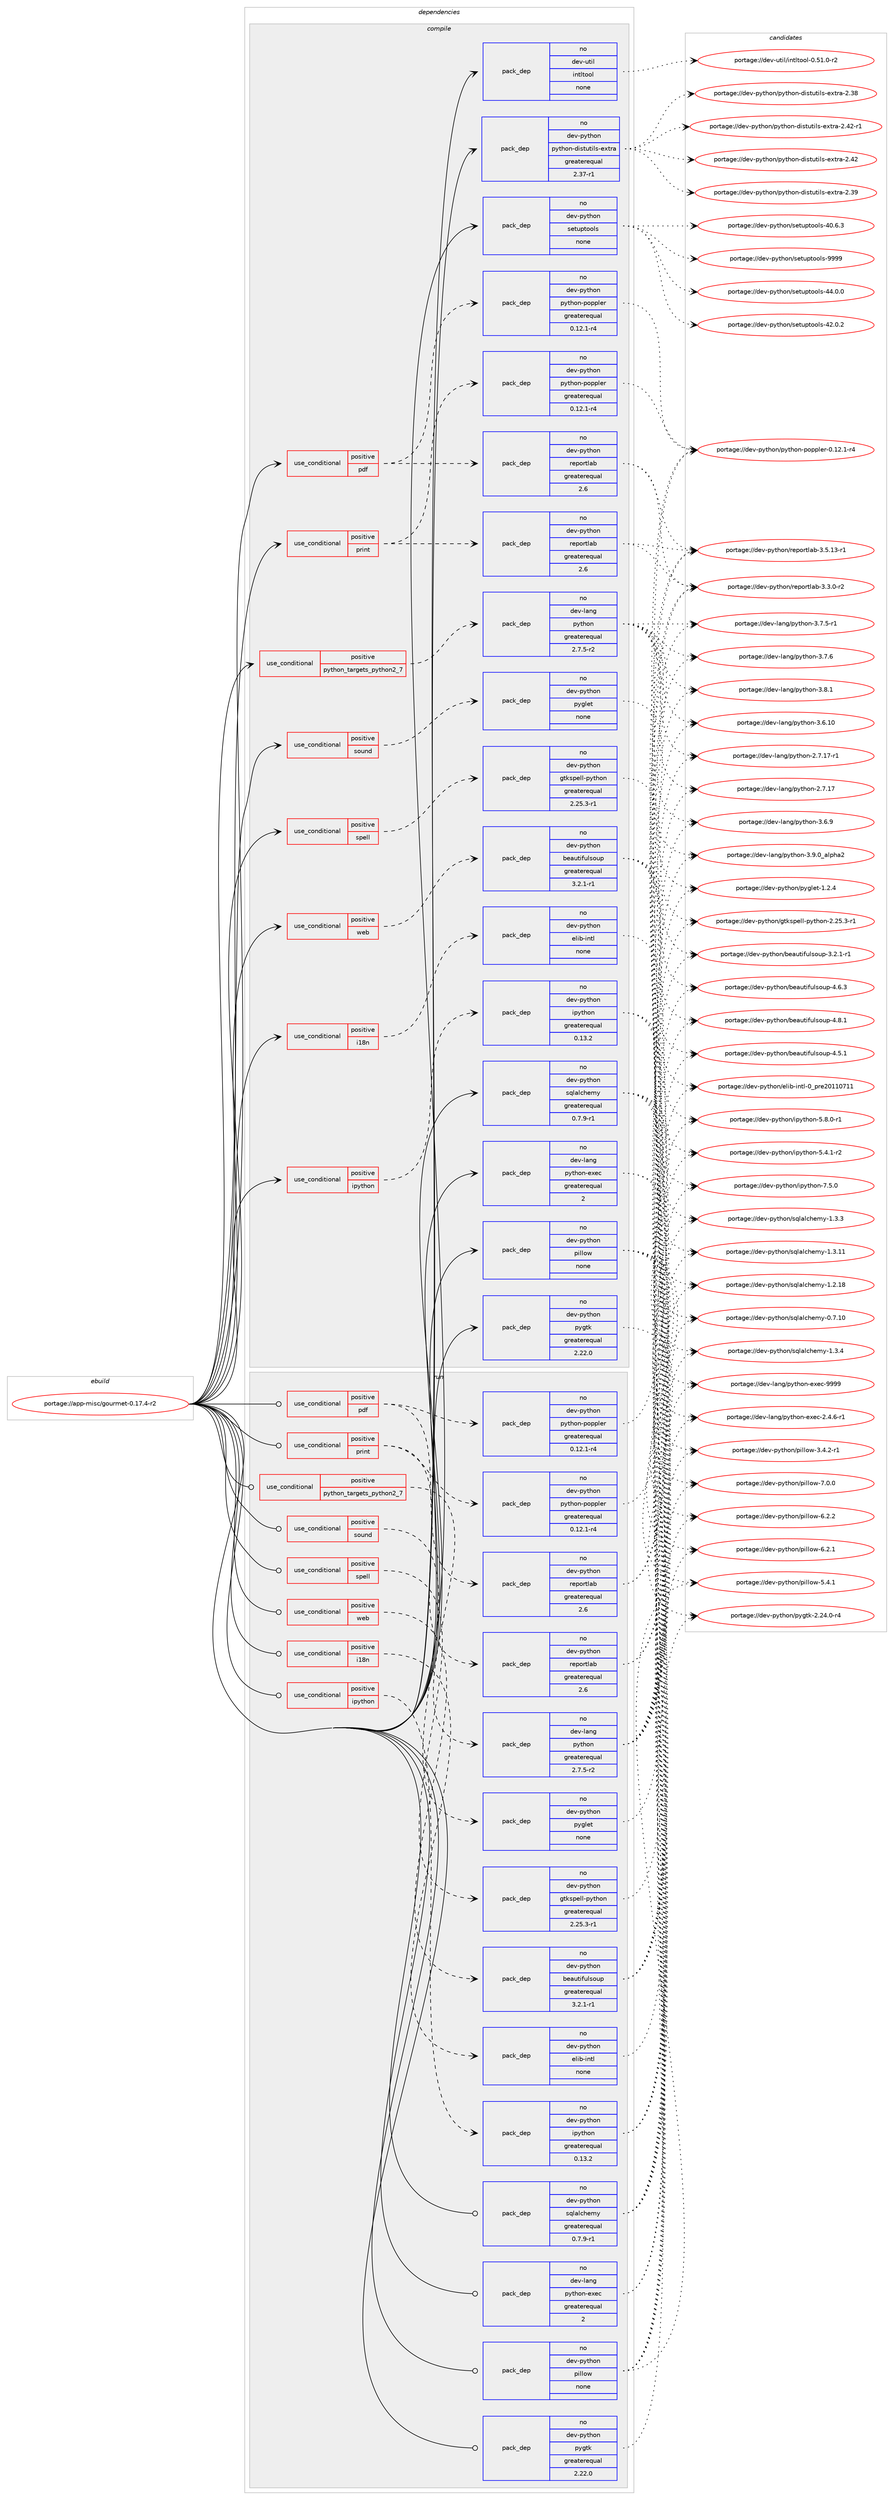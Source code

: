 digraph prolog {

# *************
# Graph options
# *************

newrank=true;
concentrate=true;
compound=true;
graph [rankdir=LR,fontname=Helvetica,fontsize=10,ranksep=1.5];#, ranksep=2.5, nodesep=0.2];
edge  [arrowhead=vee];
node  [fontname=Helvetica,fontsize=10];

# **********
# The ebuild
# **********

subgraph cluster_leftcol {
color=gray;
label=<<i>ebuild</i>>;
id [label="portage://app-misc/gourmet-0.17.4-r2", color=red, width=4, href="../app-misc/gourmet-0.17.4-r2.svg"];
}

# ****************
# The dependencies
# ****************

subgraph cluster_midcol {
color=gray;
label=<<i>dependencies</i>>;
subgraph cluster_compile {
fillcolor="#eeeeee";
style=filled;
label=<<i>compile</i>>;
subgraph cond143399 {
dependency612114 [label=<<TABLE BORDER="0" CELLBORDER="1" CELLSPACING="0" CELLPADDING="4"><TR><TD ROWSPAN="3" CELLPADDING="10">use_conditional</TD></TR><TR><TD>positive</TD></TR><TR><TD>i18n</TD></TR></TABLE>>, shape=none, color=red];
subgraph pack460522 {
dependency612115 [label=<<TABLE BORDER="0" CELLBORDER="1" CELLSPACING="0" CELLPADDING="4" WIDTH="220"><TR><TD ROWSPAN="6" CELLPADDING="30">pack_dep</TD></TR><TR><TD WIDTH="110">no</TD></TR><TR><TD>dev-python</TD></TR><TR><TD>elib-intl</TD></TR><TR><TD>none</TD></TR><TR><TD></TD></TR></TABLE>>, shape=none, color=blue];
}
dependency612114:e -> dependency612115:w [weight=20,style="dashed",arrowhead="vee"];
}
id:e -> dependency612114:w [weight=20,style="solid",arrowhead="vee"];
subgraph cond143400 {
dependency612116 [label=<<TABLE BORDER="0" CELLBORDER="1" CELLSPACING="0" CELLPADDING="4"><TR><TD ROWSPAN="3" CELLPADDING="10">use_conditional</TD></TR><TR><TD>positive</TD></TR><TR><TD>ipython</TD></TR></TABLE>>, shape=none, color=red];
subgraph pack460523 {
dependency612117 [label=<<TABLE BORDER="0" CELLBORDER="1" CELLSPACING="0" CELLPADDING="4" WIDTH="220"><TR><TD ROWSPAN="6" CELLPADDING="30">pack_dep</TD></TR><TR><TD WIDTH="110">no</TD></TR><TR><TD>dev-python</TD></TR><TR><TD>ipython</TD></TR><TR><TD>greaterequal</TD></TR><TR><TD>0.13.2</TD></TR></TABLE>>, shape=none, color=blue];
}
dependency612116:e -> dependency612117:w [weight=20,style="dashed",arrowhead="vee"];
}
id:e -> dependency612116:w [weight=20,style="solid",arrowhead="vee"];
subgraph cond143401 {
dependency612118 [label=<<TABLE BORDER="0" CELLBORDER="1" CELLSPACING="0" CELLPADDING="4"><TR><TD ROWSPAN="3" CELLPADDING="10">use_conditional</TD></TR><TR><TD>positive</TD></TR><TR><TD>pdf</TD></TR></TABLE>>, shape=none, color=red];
subgraph pack460524 {
dependency612119 [label=<<TABLE BORDER="0" CELLBORDER="1" CELLSPACING="0" CELLPADDING="4" WIDTH="220"><TR><TD ROWSPAN="6" CELLPADDING="30">pack_dep</TD></TR><TR><TD WIDTH="110">no</TD></TR><TR><TD>dev-python</TD></TR><TR><TD>reportlab</TD></TR><TR><TD>greaterequal</TD></TR><TR><TD>2.6</TD></TR></TABLE>>, shape=none, color=blue];
}
dependency612118:e -> dependency612119:w [weight=20,style="dashed",arrowhead="vee"];
subgraph pack460525 {
dependency612120 [label=<<TABLE BORDER="0" CELLBORDER="1" CELLSPACING="0" CELLPADDING="4" WIDTH="220"><TR><TD ROWSPAN="6" CELLPADDING="30">pack_dep</TD></TR><TR><TD WIDTH="110">no</TD></TR><TR><TD>dev-python</TD></TR><TR><TD>python-poppler</TD></TR><TR><TD>greaterequal</TD></TR><TR><TD>0.12.1-r4</TD></TR></TABLE>>, shape=none, color=blue];
}
dependency612118:e -> dependency612120:w [weight=20,style="dashed",arrowhead="vee"];
}
id:e -> dependency612118:w [weight=20,style="solid",arrowhead="vee"];
subgraph cond143402 {
dependency612121 [label=<<TABLE BORDER="0" CELLBORDER="1" CELLSPACING="0" CELLPADDING="4"><TR><TD ROWSPAN="3" CELLPADDING="10">use_conditional</TD></TR><TR><TD>positive</TD></TR><TR><TD>print</TD></TR></TABLE>>, shape=none, color=red];
subgraph pack460526 {
dependency612122 [label=<<TABLE BORDER="0" CELLBORDER="1" CELLSPACING="0" CELLPADDING="4" WIDTH="220"><TR><TD ROWSPAN="6" CELLPADDING="30">pack_dep</TD></TR><TR><TD WIDTH="110">no</TD></TR><TR><TD>dev-python</TD></TR><TR><TD>reportlab</TD></TR><TR><TD>greaterequal</TD></TR><TR><TD>2.6</TD></TR></TABLE>>, shape=none, color=blue];
}
dependency612121:e -> dependency612122:w [weight=20,style="dashed",arrowhead="vee"];
subgraph pack460527 {
dependency612123 [label=<<TABLE BORDER="0" CELLBORDER="1" CELLSPACING="0" CELLPADDING="4" WIDTH="220"><TR><TD ROWSPAN="6" CELLPADDING="30">pack_dep</TD></TR><TR><TD WIDTH="110">no</TD></TR><TR><TD>dev-python</TD></TR><TR><TD>python-poppler</TD></TR><TR><TD>greaterequal</TD></TR><TR><TD>0.12.1-r4</TD></TR></TABLE>>, shape=none, color=blue];
}
dependency612121:e -> dependency612123:w [weight=20,style="dashed",arrowhead="vee"];
}
id:e -> dependency612121:w [weight=20,style="solid",arrowhead="vee"];
subgraph cond143403 {
dependency612124 [label=<<TABLE BORDER="0" CELLBORDER="1" CELLSPACING="0" CELLPADDING="4"><TR><TD ROWSPAN="3" CELLPADDING="10">use_conditional</TD></TR><TR><TD>positive</TD></TR><TR><TD>python_targets_python2_7</TD></TR></TABLE>>, shape=none, color=red];
subgraph pack460528 {
dependency612125 [label=<<TABLE BORDER="0" CELLBORDER="1" CELLSPACING="0" CELLPADDING="4" WIDTH="220"><TR><TD ROWSPAN="6" CELLPADDING="30">pack_dep</TD></TR><TR><TD WIDTH="110">no</TD></TR><TR><TD>dev-lang</TD></TR><TR><TD>python</TD></TR><TR><TD>greaterequal</TD></TR><TR><TD>2.7.5-r2</TD></TR></TABLE>>, shape=none, color=blue];
}
dependency612124:e -> dependency612125:w [weight=20,style="dashed",arrowhead="vee"];
}
id:e -> dependency612124:w [weight=20,style="solid",arrowhead="vee"];
subgraph cond143404 {
dependency612126 [label=<<TABLE BORDER="0" CELLBORDER="1" CELLSPACING="0" CELLPADDING="4"><TR><TD ROWSPAN="3" CELLPADDING="10">use_conditional</TD></TR><TR><TD>positive</TD></TR><TR><TD>sound</TD></TR></TABLE>>, shape=none, color=red];
subgraph pack460529 {
dependency612127 [label=<<TABLE BORDER="0" CELLBORDER="1" CELLSPACING="0" CELLPADDING="4" WIDTH="220"><TR><TD ROWSPAN="6" CELLPADDING="30">pack_dep</TD></TR><TR><TD WIDTH="110">no</TD></TR><TR><TD>dev-python</TD></TR><TR><TD>pyglet</TD></TR><TR><TD>none</TD></TR><TR><TD></TD></TR></TABLE>>, shape=none, color=blue];
}
dependency612126:e -> dependency612127:w [weight=20,style="dashed",arrowhead="vee"];
}
id:e -> dependency612126:w [weight=20,style="solid",arrowhead="vee"];
subgraph cond143405 {
dependency612128 [label=<<TABLE BORDER="0" CELLBORDER="1" CELLSPACING="0" CELLPADDING="4"><TR><TD ROWSPAN="3" CELLPADDING="10">use_conditional</TD></TR><TR><TD>positive</TD></TR><TR><TD>spell</TD></TR></TABLE>>, shape=none, color=red];
subgraph pack460530 {
dependency612129 [label=<<TABLE BORDER="0" CELLBORDER="1" CELLSPACING="0" CELLPADDING="4" WIDTH="220"><TR><TD ROWSPAN="6" CELLPADDING="30">pack_dep</TD></TR><TR><TD WIDTH="110">no</TD></TR><TR><TD>dev-python</TD></TR><TR><TD>gtkspell-python</TD></TR><TR><TD>greaterequal</TD></TR><TR><TD>2.25.3-r1</TD></TR></TABLE>>, shape=none, color=blue];
}
dependency612128:e -> dependency612129:w [weight=20,style="dashed",arrowhead="vee"];
}
id:e -> dependency612128:w [weight=20,style="solid",arrowhead="vee"];
subgraph cond143406 {
dependency612130 [label=<<TABLE BORDER="0" CELLBORDER="1" CELLSPACING="0" CELLPADDING="4"><TR><TD ROWSPAN="3" CELLPADDING="10">use_conditional</TD></TR><TR><TD>positive</TD></TR><TR><TD>web</TD></TR></TABLE>>, shape=none, color=red];
subgraph pack460531 {
dependency612131 [label=<<TABLE BORDER="0" CELLBORDER="1" CELLSPACING="0" CELLPADDING="4" WIDTH="220"><TR><TD ROWSPAN="6" CELLPADDING="30">pack_dep</TD></TR><TR><TD WIDTH="110">no</TD></TR><TR><TD>dev-python</TD></TR><TR><TD>beautifulsoup</TD></TR><TR><TD>greaterequal</TD></TR><TR><TD>3.2.1-r1</TD></TR></TABLE>>, shape=none, color=blue];
}
dependency612130:e -> dependency612131:w [weight=20,style="dashed",arrowhead="vee"];
}
id:e -> dependency612130:w [weight=20,style="solid",arrowhead="vee"];
subgraph pack460532 {
dependency612132 [label=<<TABLE BORDER="0" CELLBORDER="1" CELLSPACING="0" CELLPADDING="4" WIDTH="220"><TR><TD ROWSPAN="6" CELLPADDING="30">pack_dep</TD></TR><TR><TD WIDTH="110">no</TD></TR><TR><TD>dev-lang</TD></TR><TR><TD>python-exec</TD></TR><TR><TD>greaterequal</TD></TR><TR><TD>2</TD></TR></TABLE>>, shape=none, color=blue];
}
id:e -> dependency612132:w [weight=20,style="solid",arrowhead="vee"];
subgraph pack460533 {
dependency612133 [label=<<TABLE BORDER="0" CELLBORDER="1" CELLSPACING="0" CELLPADDING="4" WIDTH="220"><TR><TD ROWSPAN="6" CELLPADDING="30">pack_dep</TD></TR><TR><TD WIDTH="110">no</TD></TR><TR><TD>dev-python</TD></TR><TR><TD>pillow</TD></TR><TR><TD>none</TD></TR><TR><TD></TD></TR></TABLE>>, shape=none, color=blue];
}
id:e -> dependency612133:w [weight=20,style="solid",arrowhead="vee"];
subgraph pack460534 {
dependency612134 [label=<<TABLE BORDER="0" CELLBORDER="1" CELLSPACING="0" CELLPADDING="4" WIDTH="220"><TR><TD ROWSPAN="6" CELLPADDING="30">pack_dep</TD></TR><TR><TD WIDTH="110">no</TD></TR><TR><TD>dev-python</TD></TR><TR><TD>pygtk</TD></TR><TR><TD>greaterequal</TD></TR><TR><TD>2.22.0</TD></TR></TABLE>>, shape=none, color=blue];
}
id:e -> dependency612134:w [weight=20,style="solid",arrowhead="vee"];
subgraph pack460535 {
dependency612135 [label=<<TABLE BORDER="0" CELLBORDER="1" CELLSPACING="0" CELLPADDING="4" WIDTH="220"><TR><TD ROWSPAN="6" CELLPADDING="30">pack_dep</TD></TR><TR><TD WIDTH="110">no</TD></TR><TR><TD>dev-python</TD></TR><TR><TD>python-distutils-extra</TD></TR><TR><TD>greaterequal</TD></TR><TR><TD>2.37-r1</TD></TR></TABLE>>, shape=none, color=blue];
}
id:e -> dependency612135:w [weight=20,style="solid",arrowhead="vee"];
subgraph pack460536 {
dependency612136 [label=<<TABLE BORDER="0" CELLBORDER="1" CELLSPACING="0" CELLPADDING="4" WIDTH="220"><TR><TD ROWSPAN="6" CELLPADDING="30">pack_dep</TD></TR><TR><TD WIDTH="110">no</TD></TR><TR><TD>dev-python</TD></TR><TR><TD>setuptools</TD></TR><TR><TD>none</TD></TR><TR><TD></TD></TR></TABLE>>, shape=none, color=blue];
}
id:e -> dependency612136:w [weight=20,style="solid",arrowhead="vee"];
subgraph pack460537 {
dependency612137 [label=<<TABLE BORDER="0" CELLBORDER="1" CELLSPACING="0" CELLPADDING="4" WIDTH="220"><TR><TD ROWSPAN="6" CELLPADDING="30">pack_dep</TD></TR><TR><TD WIDTH="110">no</TD></TR><TR><TD>dev-python</TD></TR><TR><TD>sqlalchemy</TD></TR><TR><TD>greaterequal</TD></TR><TR><TD>0.7.9-r1</TD></TR></TABLE>>, shape=none, color=blue];
}
id:e -> dependency612137:w [weight=20,style="solid",arrowhead="vee"];
subgraph pack460538 {
dependency612138 [label=<<TABLE BORDER="0" CELLBORDER="1" CELLSPACING="0" CELLPADDING="4" WIDTH="220"><TR><TD ROWSPAN="6" CELLPADDING="30">pack_dep</TD></TR><TR><TD WIDTH="110">no</TD></TR><TR><TD>dev-util</TD></TR><TR><TD>intltool</TD></TR><TR><TD>none</TD></TR><TR><TD></TD></TR></TABLE>>, shape=none, color=blue];
}
id:e -> dependency612138:w [weight=20,style="solid",arrowhead="vee"];
}
subgraph cluster_compileandrun {
fillcolor="#eeeeee";
style=filled;
label=<<i>compile and run</i>>;
}
subgraph cluster_run {
fillcolor="#eeeeee";
style=filled;
label=<<i>run</i>>;
subgraph cond143407 {
dependency612139 [label=<<TABLE BORDER="0" CELLBORDER="1" CELLSPACING="0" CELLPADDING="4"><TR><TD ROWSPAN="3" CELLPADDING="10">use_conditional</TD></TR><TR><TD>positive</TD></TR><TR><TD>i18n</TD></TR></TABLE>>, shape=none, color=red];
subgraph pack460539 {
dependency612140 [label=<<TABLE BORDER="0" CELLBORDER="1" CELLSPACING="0" CELLPADDING="4" WIDTH="220"><TR><TD ROWSPAN="6" CELLPADDING="30">pack_dep</TD></TR><TR><TD WIDTH="110">no</TD></TR><TR><TD>dev-python</TD></TR><TR><TD>elib-intl</TD></TR><TR><TD>none</TD></TR><TR><TD></TD></TR></TABLE>>, shape=none, color=blue];
}
dependency612139:e -> dependency612140:w [weight=20,style="dashed",arrowhead="vee"];
}
id:e -> dependency612139:w [weight=20,style="solid",arrowhead="odot"];
subgraph cond143408 {
dependency612141 [label=<<TABLE BORDER="0" CELLBORDER="1" CELLSPACING="0" CELLPADDING="4"><TR><TD ROWSPAN="3" CELLPADDING="10">use_conditional</TD></TR><TR><TD>positive</TD></TR><TR><TD>ipython</TD></TR></TABLE>>, shape=none, color=red];
subgraph pack460540 {
dependency612142 [label=<<TABLE BORDER="0" CELLBORDER="1" CELLSPACING="0" CELLPADDING="4" WIDTH="220"><TR><TD ROWSPAN="6" CELLPADDING="30">pack_dep</TD></TR><TR><TD WIDTH="110">no</TD></TR><TR><TD>dev-python</TD></TR><TR><TD>ipython</TD></TR><TR><TD>greaterequal</TD></TR><TR><TD>0.13.2</TD></TR></TABLE>>, shape=none, color=blue];
}
dependency612141:e -> dependency612142:w [weight=20,style="dashed",arrowhead="vee"];
}
id:e -> dependency612141:w [weight=20,style="solid",arrowhead="odot"];
subgraph cond143409 {
dependency612143 [label=<<TABLE BORDER="0" CELLBORDER="1" CELLSPACING="0" CELLPADDING="4"><TR><TD ROWSPAN="3" CELLPADDING="10">use_conditional</TD></TR><TR><TD>positive</TD></TR><TR><TD>pdf</TD></TR></TABLE>>, shape=none, color=red];
subgraph pack460541 {
dependency612144 [label=<<TABLE BORDER="0" CELLBORDER="1" CELLSPACING="0" CELLPADDING="4" WIDTH="220"><TR><TD ROWSPAN="6" CELLPADDING="30">pack_dep</TD></TR><TR><TD WIDTH="110">no</TD></TR><TR><TD>dev-python</TD></TR><TR><TD>reportlab</TD></TR><TR><TD>greaterequal</TD></TR><TR><TD>2.6</TD></TR></TABLE>>, shape=none, color=blue];
}
dependency612143:e -> dependency612144:w [weight=20,style="dashed",arrowhead="vee"];
subgraph pack460542 {
dependency612145 [label=<<TABLE BORDER="0" CELLBORDER="1" CELLSPACING="0" CELLPADDING="4" WIDTH="220"><TR><TD ROWSPAN="6" CELLPADDING="30">pack_dep</TD></TR><TR><TD WIDTH="110">no</TD></TR><TR><TD>dev-python</TD></TR><TR><TD>python-poppler</TD></TR><TR><TD>greaterequal</TD></TR><TR><TD>0.12.1-r4</TD></TR></TABLE>>, shape=none, color=blue];
}
dependency612143:e -> dependency612145:w [weight=20,style="dashed",arrowhead="vee"];
}
id:e -> dependency612143:w [weight=20,style="solid",arrowhead="odot"];
subgraph cond143410 {
dependency612146 [label=<<TABLE BORDER="0" CELLBORDER="1" CELLSPACING="0" CELLPADDING="4"><TR><TD ROWSPAN="3" CELLPADDING="10">use_conditional</TD></TR><TR><TD>positive</TD></TR><TR><TD>print</TD></TR></TABLE>>, shape=none, color=red];
subgraph pack460543 {
dependency612147 [label=<<TABLE BORDER="0" CELLBORDER="1" CELLSPACING="0" CELLPADDING="4" WIDTH="220"><TR><TD ROWSPAN="6" CELLPADDING="30">pack_dep</TD></TR><TR><TD WIDTH="110">no</TD></TR><TR><TD>dev-python</TD></TR><TR><TD>reportlab</TD></TR><TR><TD>greaterequal</TD></TR><TR><TD>2.6</TD></TR></TABLE>>, shape=none, color=blue];
}
dependency612146:e -> dependency612147:w [weight=20,style="dashed",arrowhead="vee"];
subgraph pack460544 {
dependency612148 [label=<<TABLE BORDER="0" CELLBORDER="1" CELLSPACING="0" CELLPADDING="4" WIDTH="220"><TR><TD ROWSPAN="6" CELLPADDING="30">pack_dep</TD></TR><TR><TD WIDTH="110">no</TD></TR><TR><TD>dev-python</TD></TR><TR><TD>python-poppler</TD></TR><TR><TD>greaterequal</TD></TR><TR><TD>0.12.1-r4</TD></TR></TABLE>>, shape=none, color=blue];
}
dependency612146:e -> dependency612148:w [weight=20,style="dashed",arrowhead="vee"];
}
id:e -> dependency612146:w [weight=20,style="solid",arrowhead="odot"];
subgraph cond143411 {
dependency612149 [label=<<TABLE BORDER="0" CELLBORDER="1" CELLSPACING="0" CELLPADDING="4"><TR><TD ROWSPAN="3" CELLPADDING="10">use_conditional</TD></TR><TR><TD>positive</TD></TR><TR><TD>python_targets_python2_7</TD></TR></TABLE>>, shape=none, color=red];
subgraph pack460545 {
dependency612150 [label=<<TABLE BORDER="0" CELLBORDER="1" CELLSPACING="0" CELLPADDING="4" WIDTH="220"><TR><TD ROWSPAN="6" CELLPADDING="30">pack_dep</TD></TR><TR><TD WIDTH="110">no</TD></TR><TR><TD>dev-lang</TD></TR><TR><TD>python</TD></TR><TR><TD>greaterequal</TD></TR><TR><TD>2.7.5-r2</TD></TR></TABLE>>, shape=none, color=blue];
}
dependency612149:e -> dependency612150:w [weight=20,style="dashed",arrowhead="vee"];
}
id:e -> dependency612149:w [weight=20,style="solid",arrowhead="odot"];
subgraph cond143412 {
dependency612151 [label=<<TABLE BORDER="0" CELLBORDER="1" CELLSPACING="0" CELLPADDING="4"><TR><TD ROWSPAN="3" CELLPADDING="10">use_conditional</TD></TR><TR><TD>positive</TD></TR><TR><TD>sound</TD></TR></TABLE>>, shape=none, color=red];
subgraph pack460546 {
dependency612152 [label=<<TABLE BORDER="0" CELLBORDER="1" CELLSPACING="0" CELLPADDING="4" WIDTH="220"><TR><TD ROWSPAN="6" CELLPADDING="30">pack_dep</TD></TR><TR><TD WIDTH="110">no</TD></TR><TR><TD>dev-python</TD></TR><TR><TD>pyglet</TD></TR><TR><TD>none</TD></TR><TR><TD></TD></TR></TABLE>>, shape=none, color=blue];
}
dependency612151:e -> dependency612152:w [weight=20,style="dashed",arrowhead="vee"];
}
id:e -> dependency612151:w [weight=20,style="solid",arrowhead="odot"];
subgraph cond143413 {
dependency612153 [label=<<TABLE BORDER="0" CELLBORDER="1" CELLSPACING="0" CELLPADDING="4"><TR><TD ROWSPAN="3" CELLPADDING="10">use_conditional</TD></TR><TR><TD>positive</TD></TR><TR><TD>spell</TD></TR></TABLE>>, shape=none, color=red];
subgraph pack460547 {
dependency612154 [label=<<TABLE BORDER="0" CELLBORDER="1" CELLSPACING="0" CELLPADDING="4" WIDTH="220"><TR><TD ROWSPAN="6" CELLPADDING="30">pack_dep</TD></TR><TR><TD WIDTH="110">no</TD></TR><TR><TD>dev-python</TD></TR><TR><TD>gtkspell-python</TD></TR><TR><TD>greaterequal</TD></TR><TR><TD>2.25.3-r1</TD></TR></TABLE>>, shape=none, color=blue];
}
dependency612153:e -> dependency612154:w [weight=20,style="dashed",arrowhead="vee"];
}
id:e -> dependency612153:w [weight=20,style="solid",arrowhead="odot"];
subgraph cond143414 {
dependency612155 [label=<<TABLE BORDER="0" CELLBORDER="1" CELLSPACING="0" CELLPADDING="4"><TR><TD ROWSPAN="3" CELLPADDING="10">use_conditional</TD></TR><TR><TD>positive</TD></TR><TR><TD>web</TD></TR></TABLE>>, shape=none, color=red];
subgraph pack460548 {
dependency612156 [label=<<TABLE BORDER="0" CELLBORDER="1" CELLSPACING="0" CELLPADDING="4" WIDTH="220"><TR><TD ROWSPAN="6" CELLPADDING="30">pack_dep</TD></TR><TR><TD WIDTH="110">no</TD></TR><TR><TD>dev-python</TD></TR><TR><TD>beautifulsoup</TD></TR><TR><TD>greaterequal</TD></TR><TR><TD>3.2.1-r1</TD></TR></TABLE>>, shape=none, color=blue];
}
dependency612155:e -> dependency612156:w [weight=20,style="dashed",arrowhead="vee"];
}
id:e -> dependency612155:w [weight=20,style="solid",arrowhead="odot"];
subgraph pack460549 {
dependency612157 [label=<<TABLE BORDER="0" CELLBORDER="1" CELLSPACING="0" CELLPADDING="4" WIDTH="220"><TR><TD ROWSPAN="6" CELLPADDING="30">pack_dep</TD></TR><TR><TD WIDTH="110">no</TD></TR><TR><TD>dev-lang</TD></TR><TR><TD>python-exec</TD></TR><TR><TD>greaterequal</TD></TR><TR><TD>2</TD></TR></TABLE>>, shape=none, color=blue];
}
id:e -> dependency612157:w [weight=20,style="solid",arrowhead="odot"];
subgraph pack460550 {
dependency612158 [label=<<TABLE BORDER="0" CELLBORDER="1" CELLSPACING="0" CELLPADDING="4" WIDTH="220"><TR><TD ROWSPAN="6" CELLPADDING="30">pack_dep</TD></TR><TR><TD WIDTH="110">no</TD></TR><TR><TD>dev-python</TD></TR><TR><TD>pillow</TD></TR><TR><TD>none</TD></TR><TR><TD></TD></TR></TABLE>>, shape=none, color=blue];
}
id:e -> dependency612158:w [weight=20,style="solid",arrowhead="odot"];
subgraph pack460551 {
dependency612159 [label=<<TABLE BORDER="0" CELLBORDER="1" CELLSPACING="0" CELLPADDING="4" WIDTH="220"><TR><TD ROWSPAN="6" CELLPADDING="30">pack_dep</TD></TR><TR><TD WIDTH="110">no</TD></TR><TR><TD>dev-python</TD></TR><TR><TD>pygtk</TD></TR><TR><TD>greaterequal</TD></TR><TR><TD>2.22.0</TD></TR></TABLE>>, shape=none, color=blue];
}
id:e -> dependency612159:w [weight=20,style="solid",arrowhead="odot"];
subgraph pack460552 {
dependency612160 [label=<<TABLE BORDER="0" CELLBORDER="1" CELLSPACING="0" CELLPADDING="4" WIDTH="220"><TR><TD ROWSPAN="6" CELLPADDING="30">pack_dep</TD></TR><TR><TD WIDTH="110">no</TD></TR><TR><TD>dev-python</TD></TR><TR><TD>sqlalchemy</TD></TR><TR><TD>greaterequal</TD></TR><TR><TD>0.7.9-r1</TD></TR></TABLE>>, shape=none, color=blue];
}
id:e -> dependency612160:w [weight=20,style="solid",arrowhead="odot"];
}
}

# **************
# The candidates
# **************

subgraph cluster_choices {
rank=same;
color=gray;
label=<<i>candidates</i>>;

subgraph choice460522 {
color=black;
nodesep=1;
choice100101118451121211161041111104710110810598451051101161084548951121141015048494948554949 [label="portage://dev-python/elib-intl-0_pre20110711", color=red, width=4,href="../dev-python/elib-intl-0_pre20110711.svg"];
dependency612115:e -> choice100101118451121211161041111104710110810598451051101161084548951121141015048494948554949:w [style=dotted,weight="100"];
}
subgraph choice460523 {
color=black;
nodesep=1;
choice1001011184511212111610411111047105112121116104111110455546534648 [label="portage://dev-python/ipython-7.5.0", color=red, width=4,href="../dev-python/ipython-7.5.0.svg"];
choice10010111845112121116104111110471051121211161041111104553465646484511449 [label="portage://dev-python/ipython-5.8.0-r1", color=red, width=4,href="../dev-python/ipython-5.8.0-r1.svg"];
choice10010111845112121116104111110471051121211161041111104553465246494511450 [label="portage://dev-python/ipython-5.4.1-r2", color=red, width=4,href="../dev-python/ipython-5.4.1-r2.svg"];
dependency612117:e -> choice1001011184511212111610411111047105112121116104111110455546534648:w [style=dotted,weight="100"];
dependency612117:e -> choice10010111845112121116104111110471051121211161041111104553465646484511449:w [style=dotted,weight="100"];
dependency612117:e -> choice10010111845112121116104111110471051121211161041111104553465246494511450:w [style=dotted,weight="100"];
}
subgraph choice460524 {
color=black;
nodesep=1;
choice10010111845112121116104111110471141011121111141161089798455146534649514511449 [label="portage://dev-python/reportlab-3.5.13-r1", color=red, width=4,href="../dev-python/reportlab-3.5.13-r1.svg"];
choice100101118451121211161041111104711410111211111411610897984551465146484511450 [label="portage://dev-python/reportlab-3.3.0-r2", color=red, width=4,href="../dev-python/reportlab-3.3.0-r2.svg"];
dependency612119:e -> choice10010111845112121116104111110471141011121111141161089798455146534649514511449:w [style=dotted,weight="100"];
dependency612119:e -> choice100101118451121211161041111104711410111211111411610897984551465146484511450:w [style=dotted,weight="100"];
}
subgraph choice460525 {
color=black;
nodesep=1;
choice100101118451121211161041111104711212111610411111045112111112112108101114454846495046494511452 [label="portage://dev-python/python-poppler-0.12.1-r4", color=red, width=4,href="../dev-python/python-poppler-0.12.1-r4.svg"];
dependency612120:e -> choice100101118451121211161041111104711212111610411111045112111112112108101114454846495046494511452:w [style=dotted,weight="100"];
}
subgraph choice460526 {
color=black;
nodesep=1;
choice10010111845112121116104111110471141011121111141161089798455146534649514511449 [label="portage://dev-python/reportlab-3.5.13-r1", color=red, width=4,href="../dev-python/reportlab-3.5.13-r1.svg"];
choice100101118451121211161041111104711410111211111411610897984551465146484511450 [label="portage://dev-python/reportlab-3.3.0-r2", color=red, width=4,href="../dev-python/reportlab-3.3.0-r2.svg"];
dependency612122:e -> choice10010111845112121116104111110471141011121111141161089798455146534649514511449:w [style=dotted,weight="100"];
dependency612122:e -> choice100101118451121211161041111104711410111211111411610897984551465146484511450:w [style=dotted,weight="100"];
}
subgraph choice460527 {
color=black;
nodesep=1;
choice100101118451121211161041111104711212111610411111045112111112112108101114454846495046494511452 [label="portage://dev-python/python-poppler-0.12.1-r4", color=red, width=4,href="../dev-python/python-poppler-0.12.1-r4.svg"];
dependency612123:e -> choice100101118451121211161041111104711212111610411111045112111112112108101114454846495046494511452:w [style=dotted,weight="100"];
}
subgraph choice460528 {
color=black;
nodesep=1;
choice10010111845108971101034711212111610411111045514657464895971081121049750 [label="portage://dev-lang/python-3.9.0_alpha2", color=red, width=4,href="../dev-lang/python-3.9.0_alpha2.svg"];
choice100101118451089711010347112121116104111110455146564649 [label="portage://dev-lang/python-3.8.1", color=red, width=4,href="../dev-lang/python-3.8.1.svg"];
choice100101118451089711010347112121116104111110455146554654 [label="portage://dev-lang/python-3.7.6", color=red, width=4,href="../dev-lang/python-3.7.6.svg"];
choice1001011184510897110103471121211161041111104551465546534511449 [label="portage://dev-lang/python-3.7.5-r1", color=red, width=4,href="../dev-lang/python-3.7.5-r1.svg"];
choice100101118451089711010347112121116104111110455146544657 [label="portage://dev-lang/python-3.6.9", color=red, width=4,href="../dev-lang/python-3.6.9.svg"];
choice10010111845108971101034711212111610411111045514654464948 [label="portage://dev-lang/python-3.6.10", color=red, width=4,href="../dev-lang/python-3.6.10.svg"];
choice100101118451089711010347112121116104111110455046554649554511449 [label="portage://dev-lang/python-2.7.17-r1", color=red, width=4,href="../dev-lang/python-2.7.17-r1.svg"];
choice10010111845108971101034711212111610411111045504655464955 [label="portage://dev-lang/python-2.7.17", color=red, width=4,href="../dev-lang/python-2.7.17.svg"];
dependency612125:e -> choice10010111845108971101034711212111610411111045514657464895971081121049750:w [style=dotted,weight="100"];
dependency612125:e -> choice100101118451089711010347112121116104111110455146564649:w [style=dotted,weight="100"];
dependency612125:e -> choice100101118451089711010347112121116104111110455146554654:w [style=dotted,weight="100"];
dependency612125:e -> choice1001011184510897110103471121211161041111104551465546534511449:w [style=dotted,weight="100"];
dependency612125:e -> choice100101118451089711010347112121116104111110455146544657:w [style=dotted,weight="100"];
dependency612125:e -> choice10010111845108971101034711212111610411111045514654464948:w [style=dotted,weight="100"];
dependency612125:e -> choice100101118451089711010347112121116104111110455046554649554511449:w [style=dotted,weight="100"];
dependency612125:e -> choice10010111845108971101034711212111610411111045504655464955:w [style=dotted,weight="100"];
}
subgraph choice460529 {
color=black;
nodesep=1;
choice1001011184511212111610411111047112121103108101116454946504652 [label="portage://dev-python/pyglet-1.2.4", color=red, width=4,href="../dev-python/pyglet-1.2.4.svg"];
dependency612127:e -> choice1001011184511212111610411111047112121103108101116454946504652:w [style=dotted,weight="100"];
}
subgraph choice460530 {
color=black;
nodesep=1;
choice100101118451121211161041111104710311610711511210110810845112121116104111110455046505346514511449 [label="portage://dev-python/gtkspell-python-2.25.3-r1", color=red, width=4,href="../dev-python/gtkspell-python-2.25.3-r1.svg"];
dependency612129:e -> choice100101118451121211161041111104710311610711511210110810845112121116104111110455046505346514511449:w [style=dotted,weight="100"];
}
subgraph choice460531 {
color=black;
nodesep=1;
choice10010111845112121116104111110479810197117116105102117108115111117112455246564649 [label="portage://dev-python/beautifulsoup-4.8.1", color=red, width=4,href="../dev-python/beautifulsoup-4.8.1.svg"];
choice10010111845112121116104111110479810197117116105102117108115111117112455246544651 [label="portage://dev-python/beautifulsoup-4.6.3", color=red, width=4,href="../dev-python/beautifulsoup-4.6.3.svg"];
choice10010111845112121116104111110479810197117116105102117108115111117112455246534649 [label="portage://dev-python/beautifulsoup-4.5.1", color=red, width=4,href="../dev-python/beautifulsoup-4.5.1.svg"];
choice100101118451121211161041111104798101971171161051021171081151111171124551465046494511449 [label="portage://dev-python/beautifulsoup-3.2.1-r1", color=red, width=4,href="../dev-python/beautifulsoup-3.2.1-r1.svg"];
dependency612131:e -> choice10010111845112121116104111110479810197117116105102117108115111117112455246564649:w [style=dotted,weight="100"];
dependency612131:e -> choice10010111845112121116104111110479810197117116105102117108115111117112455246544651:w [style=dotted,weight="100"];
dependency612131:e -> choice10010111845112121116104111110479810197117116105102117108115111117112455246534649:w [style=dotted,weight="100"];
dependency612131:e -> choice100101118451121211161041111104798101971171161051021171081151111171124551465046494511449:w [style=dotted,weight="100"];
}
subgraph choice460532 {
color=black;
nodesep=1;
choice10010111845108971101034711212111610411111045101120101994557575757 [label="portage://dev-lang/python-exec-9999", color=red, width=4,href="../dev-lang/python-exec-9999.svg"];
choice10010111845108971101034711212111610411111045101120101994550465246544511449 [label="portage://dev-lang/python-exec-2.4.6-r1", color=red, width=4,href="../dev-lang/python-exec-2.4.6-r1.svg"];
dependency612132:e -> choice10010111845108971101034711212111610411111045101120101994557575757:w [style=dotted,weight="100"];
dependency612132:e -> choice10010111845108971101034711212111610411111045101120101994550465246544511449:w [style=dotted,weight="100"];
}
subgraph choice460533 {
color=black;
nodesep=1;
choice1001011184511212111610411111047112105108108111119455546484648 [label="portage://dev-python/pillow-7.0.0", color=red, width=4,href="../dev-python/pillow-7.0.0.svg"];
choice1001011184511212111610411111047112105108108111119455446504650 [label="portage://dev-python/pillow-6.2.2", color=red, width=4,href="../dev-python/pillow-6.2.2.svg"];
choice1001011184511212111610411111047112105108108111119455446504649 [label="portage://dev-python/pillow-6.2.1", color=red, width=4,href="../dev-python/pillow-6.2.1.svg"];
choice1001011184511212111610411111047112105108108111119455346524649 [label="portage://dev-python/pillow-5.4.1", color=red, width=4,href="../dev-python/pillow-5.4.1.svg"];
choice10010111845112121116104111110471121051081081111194551465246504511449 [label="portage://dev-python/pillow-3.4.2-r1", color=red, width=4,href="../dev-python/pillow-3.4.2-r1.svg"];
dependency612133:e -> choice1001011184511212111610411111047112105108108111119455546484648:w [style=dotted,weight="100"];
dependency612133:e -> choice1001011184511212111610411111047112105108108111119455446504650:w [style=dotted,weight="100"];
dependency612133:e -> choice1001011184511212111610411111047112105108108111119455446504649:w [style=dotted,weight="100"];
dependency612133:e -> choice1001011184511212111610411111047112105108108111119455346524649:w [style=dotted,weight="100"];
dependency612133:e -> choice10010111845112121116104111110471121051081081111194551465246504511449:w [style=dotted,weight="100"];
}
subgraph choice460534 {
color=black;
nodesep=1;
choice1001011184511212111610411111047112121103116107455046505246484511452 [label="portage://dev-python/pygtk-2.24.0-r4", color=red, width=4,href="../dev-python/pygtk-2.24.0-r4.svg"];
dependency612134:e -> choice1001011184511212111610411111047112121103116107455046505246484511452:w [style=dotted,weight="100"];
}
subgraph choice460535 {
color=black;
nodesep=1;
choice100101118451121211161041111104711212111610411111045100105115116117116105108115451011201161149745504652504511449 [label="portage://dev-python/python-distutils-extra-2.42-r1", color=red, width=4,href="../dev-python/python-distutils-extra-2.42-r1.svg"];
choice10010111845112121116104111110471121211161041111104510010511511611711610510811545101120116114974550465250 [label="portage://dev-python/python-distutils-extra-2.42", color=red, width=4,href="../dev-python/python-distutils-extra-2.42.svg"];
choice10010111845112121116104111110471121211161041111104510010511511611711610510811545101120116114974550465157 [label="portage://dev-python/python-distutils-extra-2.39", color=red, width=4,href="../dev-python/python-distutils-extra-2.39.svg"];
choice10010111845112121116104111110471121211161041111104510010511511611711610510811545101120116114974550465156 [label="portage://dev-python/python-distutils-extra-2.38", color=red, width=4,href="../dev-python/python-distutils-extra-2.38.svg"];
dependency612135:e -> choice100101118451121211161041111104711212111610411111045100105115116117116105108115451011201161149745504652504511449:w [style=dotted,weight="100"];
dependency612135:e -> choice10010111845112121116104111110471121211161041111104510010511511611711610510811545101120116114974550465250:w [style=dotted,weight="100"];
dependency612135:e -> choice10010111845112121116104111110471121211161041111104510010511511611711610510811545101120116114974550465157:w [style=dotted,weight="100"];
dependency612135:e -> choice10010111845112121116104111110471121211161041111104510010511511611711610510811545101120116114974550465156:w [style=dotted,weight="100"];
}
subgraph choice460536 {
color=black;
nodesep=1;
choice10010111845112121116104111110471151011161171121161111111081154557575757 [label="portage://dev-python/setuptools-9999", color=red, width=4,href="../dev-python/setuptools-9999.svg"];
choice100101118451121211161041111104711510111611711211611111110811545525246484648 [label="portage://dev-python/setuptools-44.0.0", color=red, width=4,href="../dev-python/setuptools-44.0.0.svg"];
choice100101118451121211161041111104711510111611711211611111110811545525046484650 [label="portage://dev-python/setuptools-42.0.2", color=red, width=4,href="../dev-python/setuptools-42.0.2.svg"];
choice100101118451121211161041111104711510111611711211611111110811545524846544651 [label="portage://dev-python/setuptools-40.6.3", color=red, width=4,href="../dev-python/setuptools-40.6.3.svg"];
dependency612136:e -> choice10010111845112121116104111110471151011161171121161111111081154557575757:w [style=dotted,weight="100"];
dependency612136:e -> choice100101118451121211161041111104711510111611711211611111110811545525246484648:w [style=dotted,weight="100"];
dependency612136:e -> choice100101118451121211161041111104711510111611711211611111110811545525046484650:w [style=dotted,weight="100"];
dependency612136:e -> choice100101118451121211161041111104711510111611711211611111110811545524846544651:w [style=dotted,weight="100"];
}
subgraph choice460537 {
color=black;
nodesep=1;
choice10010111845112121116104111110471151131089710899104101109121454946514652 [label="portage://dev-python/sqlalchemy-1.3.4", color=red, width=4,href="../dev-python/sqlalchemy-1.3.4.svg"];
choice10010111845112121116104111110471151131089710899104101109121454946514651 [label="portage://dev-python/sqlalchemy-1.3.3", color=red, width=4,href="../dev-python/sqlalchemy-1.3.3.svg"];
choice1001011184511212111610411111047115113108971089910410110912145494651464949 [label="portage://dev-python/sqlalchemy-1.3.11", color=red, width=4,href="../dev-python/sqlalchemy-1.3.11.svg"];
choice1001011184511212111610411111047115113108971089910410110912145494650464956 [label="portage://dev-python/sqlalchemy-1.2.18", color=red, width=4,href="../dev-python/sqlalchemy-1.2.18.svg"];
choice1001011184511212111610411111047115113108971089910410110912145484655464948 [label="portage://dev-python/sqlalchemy-0.7.10", color=red, width=4,href="../dev-python/sqlalchemy-0.7.10.svg"];
dependency612137:e -> choice10010111845112121116104111110471151131089710899104101109121454946514652:w [style=dotted,weight="100"];
dependency612137:e -> choice10010111845112121116104111110471151131089710899104101109121454946514651:w [style=dotted,weight="100"];
dependency612137:e -> choice1001011184511212111610411111047115113108971089910410110912145494651464949:w [style=dotted,weight="100"];
dependency612137:e -> choice1001011184511212111610411111047115113108971089910410110912145494650464956:w [style=dotted,weight="100"];
dependency612137:e -> choice1001011184511212111610411111047115113108971089910410110912145484655464948:w [style=dotted,weight="100"];
}
subgraph choice460538 {
color=black;
nodesep=1;
choice1001011184511711610510847105110116108116111111108454846534946484511450 [label="portage://dev-util/intltool-0.51.0-r2", color=red, width=4,href="../dev-util/intltool-0.51.0-r2.svg"];
dependency612138:e -> choice1001011184511711610510847105110116108116111111108454846534946484511450:w [style=dotted,weight="100"];
}
subgraph choice460539 {
color=black;
nodesep=1;
choice100101118451121211161041111104710110810598451051101161084548951121141015048494948554949 [label="portage://dev-python/elib-intl-0_pre20110711", color=red, width=4,href="../dev-python/elib-intl-0_pre20110711.svg"];
dependency612140:e -> choice100101118451121211161041111104710110810598451051101161084548951121141015048494948554949:w [style=dotted,weight="100"];
}
subgraph choice460540 {
color=black;
nodesep=1;
choice1001011184511212111610411111047105112121116104111110455546534648 [label="portage://dev-python/ipython-7.5.0", color=red, width=4,href="../dev-python/ipython-7.5.0.svg"];
choice10010111845112121116104111110471051121211161041111104553465646484511449 [label="portage://dev-python/ipython-5.8.0-r1", color=red, width=4,href="../dev-python/ipython-5.8.0-r1.svg"];
choice10010111845112121116104111110471051121211161041111104553465246494511450 [label="portage://dev-python/ipython-5.4.1-r2", color=red, width=4,href="../dev-python/ipython-5.4.1-r2.svg"];
dependency612142:e -> choice1001011184511212111610411111047105112121116104111110455546534648:w [style=dotted,weight="100"];
dependency612142:e -> choice10010111845112121116104111110471051121211161041111104553465646484511449:w [style=dotted,weight="100"];
dependency612142:e -> choice10010111845112121116104111110471051121211161041111104553465246494511450:w [style=dotted,weight="100"];
}
subgraph choice460541 {
color=black;
nodesep=1;
choice10010111845112121116104111110471141011121111141161089798455146534649514511449 [label="portage://dev-python/reportlab-3.5.13-r1", color=red, width=4,href="../dev-python/reportlab-3.5.13-r1.svg"];
choice100101118451121211161041111104711410111211111411610897984551465146484511450 [label="portage://dev-python/reportlab-3.3.0-r2", color=red, width=4,href="../dev-python/reportlab-3.3.0-r2.svg"];
dependency612144:e -> choice10010111845112121116104111110471141011121111141161089798455146534649514511449:w [style=dotted,weight="100"];
dependency612144:e -> choice100101118451121211161041111104711410111211111411610897984551465146484511450:w [style=dotted,weight="100"];
}
subgraph choice460542 {
color=black;
nodesep=1;
choice100101118451121211161041111104711212111610411111045112111112112108101114454846495046494511452 [label="portage://dev-python/python-poppler-0.12.1-r4", color=red, width=4,href="../dev-python/python-poppler-0.12.1-r4.svg"];
dependency612145:e -> choice100101118451121211161041111104711212111610411111045112111112112108101114454846495046494511452:w [style=dotted,weight="100"];
}
subgraph choice460543 {
color=black;
nodesep=1;
choice10010111845112121116104111110471141011121111141161089798455146534649514511449 [label="portage://dev-python/reportlab-3.5.13-r1", color=red, width=4,href="../dev-python/reportlab-3.5.13-r1.svg"];
choice100101118451121211161041111104711410111211111411610897984551465146484511450 [label="portage://dev-python/reportlab-3.3.0-r2", color=red, width=4,href="../dev-python/reportlab-3.3.0-r2.svg"];
dependency612147:e -> choice10010111845112121116104111110471141011121111141161089798455146534649514511449:w [style=dotted,weight="100"];
dependency612147:e -> choice100101118451121211161041111104711410111211111411610897984551465146484511450:w [style=dotted,weight="100"];
}
subgraph choice460544 {
color=black;
nodesep=1;
choice100101118451121211161041111104711212111610411111045112111112112108101114454846495046494511452 [label="portage://dev-python/python-poppler-0.12.1-r4", color=red, width=4,href="../dev-python/python-poppler-0.12.1-r4.svg"];
dependency612148:e -> choice100101118451121211161041111104711212111610411111045112111112112108101114454846495046494511452:w [style=dotted,weight="100"];
}
subgraph choice460545 {
color=black;
nodesep=1;
choice10010111845108971101034711212111610411111045514657464895971081121049750 [label="portage://dev-lang/python-3.9.0_alpha2", color=red, width=4,href="../dev-lang/python-3.9.0_alpha2.svg"];
choice100101118451089711010347112121116104111110455146564649 [label="portage://dev-lang/python-3.8.1", color=red, width=4,href="../dev-lang/python-3.8.1.svg"];
choice100101118451089711010347112121116104111110455146554654 [label="portage://dev-lang/python-3.7.6", color=red, width=4,href="../dev-lang/python-3.7.6.svg"];
choice1001011184510897110103471121211161041111104551465546534511449 [label="portage://dev-lang/python-3.7.5-r1", color=red, width=4,href="../dev-lang/python-3.7.5-r1.svg"];
choice100101118451089711010347112121116104111110455146544657 [label="portage://dev-lang/python-3.6.9", color=red, width=4,href="../dev-lang/python-3.6.9.svg"];
choice10010111845108971101034711212111610411111045514654464948 [label="portage://dev-lang/python-3.6.10", color=red, width=4,href="../dev-lang/python-3.6.10.svg"];
choice100101118451089711010347112121116104111110455046554649554511449 [label="portage://dev-lang/python-2.7.17-r1", color=red, width=4,href="../dev-lang/python-2.7.17-r1.svg"];
choice10010111845108971101034711212111610411111045504655464955 [label="portage://dev-lang/python-2.7.17", color=red, width=4,href="../dev-lang/python-2.7.17.svg"];
dependency612150:e -> choice10010111845108971101034711212111610411111045514657464895971081121049750:w [style=dotted,weight="100"];
dependency612150:e -> choice100101118451089711010347112121116104111110455146564649:w [style=dotted,weight="100"];
dependency612150:e -> choice100101118451089711010347112121116104111110455146554654:w [style=dotted,weight="100"];
dependency612150:e -> choice1001011184510897110103471121211161041111104551465546534511449:w [style=dotted,weight="100"];
dependency612150:e -> choice100101118451089711010347112121116104111110455146544657:w [style=dotted,weight="100"];
dependency612150:e -> choice10010111845108971101034711212111610411111045514654464948:w [style=dotted,weight="100"];
dependency612150:e -> choice100101118451089711010347112121116104111110455046554649554511449:w [style=dotted,weight="100"];
dependency612150:e -> choice10010111845108971101034711212111610411111045504655464955:w [style=dotted,weight="100"];
}
subgraph choice460546 {
color=black;
nodesep=1;
choice1001011184511212111610411111047112121103108101116454946504652 [label="portage://dev-python/pyglet-1.2.4", color=red, width=4,href="../dev-python/pyglet-1.2.4.svg"];
dependency612152:e -> choice1001011184511212111610411111047112121103108101116454946504652:w [style=dotted,weight="100"];
}
subgraph choice460547 {
color=black;
nodesep=1;
choice100101118451121211161041111104710311610711511210110810845112121116104111110455046505346514511449 [label="portage://dev-python/gtkspell-python-2.25.3-r1", color=red, width=4,href="../dev-python/gtkspell-python-2.25.3-r1.svg"];
dependency612154:e -> choice100101118451121211161041111104710311610711511210110810845112121116104111110455046505346514511449:w [style=dotted,weight="100"];
}
subgraph choice460548 {
color=black;
nodesep=1;
choice10010111845112121116104111110479810197117116105102117108115111117112455246564649 [label="portage://dev-python/beautifulsoup-4.8.1", color=red, width=4,href="../dev-python/beautifulsoup-4.8.1.svg"];
choice10010111845112121116104111110479810197117116105102117108115111117112455246544651 [label="portage://dev-python/beautifulsoup-4.6.3", color=red, width=4,href="../dev-python/beautifulsoup-4.6.3.svg"];
choice10010111845112121116104111110479810197117116105102117108115111117112455246534649 [label="portage://dev-python/beautifulsoup-4.5.1", color=red, width=4,href="../dev-python/beautifulsoup-4.5.1.svg"];
choice100101118451121211161041111104798101971171161051021171081151111171124551465046494511449 [label="portage://dev-python/beautifulsoup-3.2.1-r1", color=red, width=4,href="../dev-python/beautifulsoup-3.2.1-r1.svg"];
dependency612156:e -> choice10010111845112121116104111110479810197117116105102117108115111117112455246564649:w [style=dotted,weight="100"];
dependency612156:e -> choice10010111845112121116104111110479810197117116105102117108115111117112455246544651:w [style=dotted,weight="100"];
dependency612156:e -> choice10010111845112121116104111110479810197117116105102117108115111117112455246534649:w [style=dotted,weight="100"];
dependency612156:e -> choice100101118451121211161041111104798101971171161051021171081151111171124551465046494511449:w [style=dotted,weight="100"];
}
subgraph choice460549 {
color=black;
nodesep=1;
choice10010111845108971101034711212111610411111045101120101994557575757 [label="portage://dev-lang/python-exec-9999", color=red, width=4,href="../dev-lang/python-exec-9999.svg"];
choice10010111845108971101034711212111610411111045101120101994550465246544511449 [label="portage://dev-lang/python-exec-2.4.6-r1", color=red, width=4,href="../dev-lang/python-exec-2.4.6-r1.svg"];
dependency612157:e -> choice10010111845108971101034711212111610411111045101120101994557575757:w [style=dotted,weight="100"];
dependency612157:e -> choice10010111845108971101034711212111610411111045101120101994550465246544511449:w [style=dotted,weight="100"];
}
subgraph choice460550 {
color=black;
nodesep=1;
choice1001011184511212111610411111047112105108108111119455546484648 [label="portage://dev-python/pillow-7.0.0", color=red, width=4,href="../dev-python/pillow-7.0.0.svg"];
choice1001011184511212111610411111047112105108108111119455446504650 [label="portage://dev-python/pillow-6.2.2", color=red, width=4,href="../dev-python/pillow-6.2.2.svg"];
choice1001011184511212111610411111047112105108108111119455446504649 [label="portage://dev-python/pillow-6.2.1", color=red, width=4,href="../dev-python/pillow-6.2.1.svg"];
choice1001011184511212111610411111047112105108108111119455346524649 [label="portage://dev-python/pillow-5.4.1", color=red, width=4,href="../dev-python/pillow-5.4.1.svg"];
choice10010111845112121116104111110471121051081081111194551465246504511449 [label="portage://dev-python/pillow-3.4.2-r1", color=red, width=4,href="../dev-python/pillow-3.4.2-r1.svg"];
dependency612158:e -> choice1001011184511212111610411111047112105108108111119455546484648:w [style=dotted,weight="100"];
dependency612158:e -> choice1001011184511212111610411111047112105108108111119455446504650:w [style=dotted,weight="100"];
dependency612158:e -> choice1001011184511212111610411111047112105108108111119455446504649:w [style=dotted,weight="100"];
dependency612158:e -> choice1001011184511212111610411111047112105108108111119455346524649:w [style=dotted,weight="100"];
dependency612158:e -> choice10010111845112121116104111110471121051081081111194551465246504511449:w [style=dotted,weight="100"];
}
subgraph choice460551 {
color=black;
nodesep=1;
choice1001011184511212111610411111047112121103116107455046505246484511452 [label="portage://dev-python/pygtk-2.24.0-r4", color=red, width=4,href="../dev-python/pygtk-2.24.0-r4.svg"];
dependency612159:e -> choice1001011184511212111610411111047112121103116107455046505246484511452:w [style=dotted,weight="100"];
}
subgraph choice460552 {
color=black;
nodesep=1;
choice10010111845112121116104111110471151131089710899104101109121454946514652 [label="portage://dev-python/sqlalchemy-1.3.4", color=red, width=4,href="../dev-python/sqlalchemy-1.3.4.svg"];
choice10010111845112121116104111110471151131089710899104101109121454946514651 [label="portage://dev-python/sqlalchemy-1.3.3", color=red, width=4,href="../dev-python/sqlalchemy-1.3.3.svg"];
choice1001011184511212111610411111047115113108971089910410110912145494651464949 [label="portage://dev-python/sqlalchemy-1.3.11", color=red, width=4,href="../dev-python/sqlalchemy-1.3.11.svg"];
choice1001011184511212111610411111047115113108971089910410110912145494650464956 [label="portage://dev-python/sqlalchemy-1.2.18", color=red, width=4,href="../dev-python/sqlalchemy-1.2.18.svg"];
choice1001011184511212111610411111047115113108971089910410110912145484655464948 [label="portage://dev-python/sqlalchemy-0.7.10", color=red, width=4,href="../dev-python/sqlalchemy-0.7.10.svg"];
dependency612160:e -> choice10010111845112121116104111110471151131089710899104101109121454946514652:w [style=dotted,weight="100"];
dependency612160:e -> choice10010111845112121116104111110471151131089710899104101109121454946514651:w [style=dotted,weight="100"];
dependency612160:e -> choice1001011184511212111610411111047115113108971089910410110912145494651464949:w [style=dotted,weight="100"];
dependency612160:e -> choice1001011184511212111610411111047115113108971089910410110912145494650464956:w [style=dotted,weight="100"];
dependency612160:e -> choice1001011184511212111610411111047115113108971089910410110912145484655464948:w [style=dotted,weight="100"];
}
}

}
